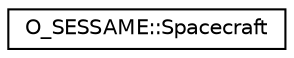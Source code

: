 digraph "Graphical Class Hierarchy"
{
 // LATEX_PDF_SIZE
  edge [fontname="Helvetica",fontsize="10",labelfontname="Helvetica",labelfontsize="10"];
  node [fontname="Helvetica",fontsize="10",shape=record];
  rankdir="LR";
  Node0 [label="O_SESSAME::Spacecraft",height=0.2,width=0.4,color="black", fillcolor="white", style="filled",URL="$classO__SESSAME_1_1Spacecraft.html",tooltip=" "];
}
